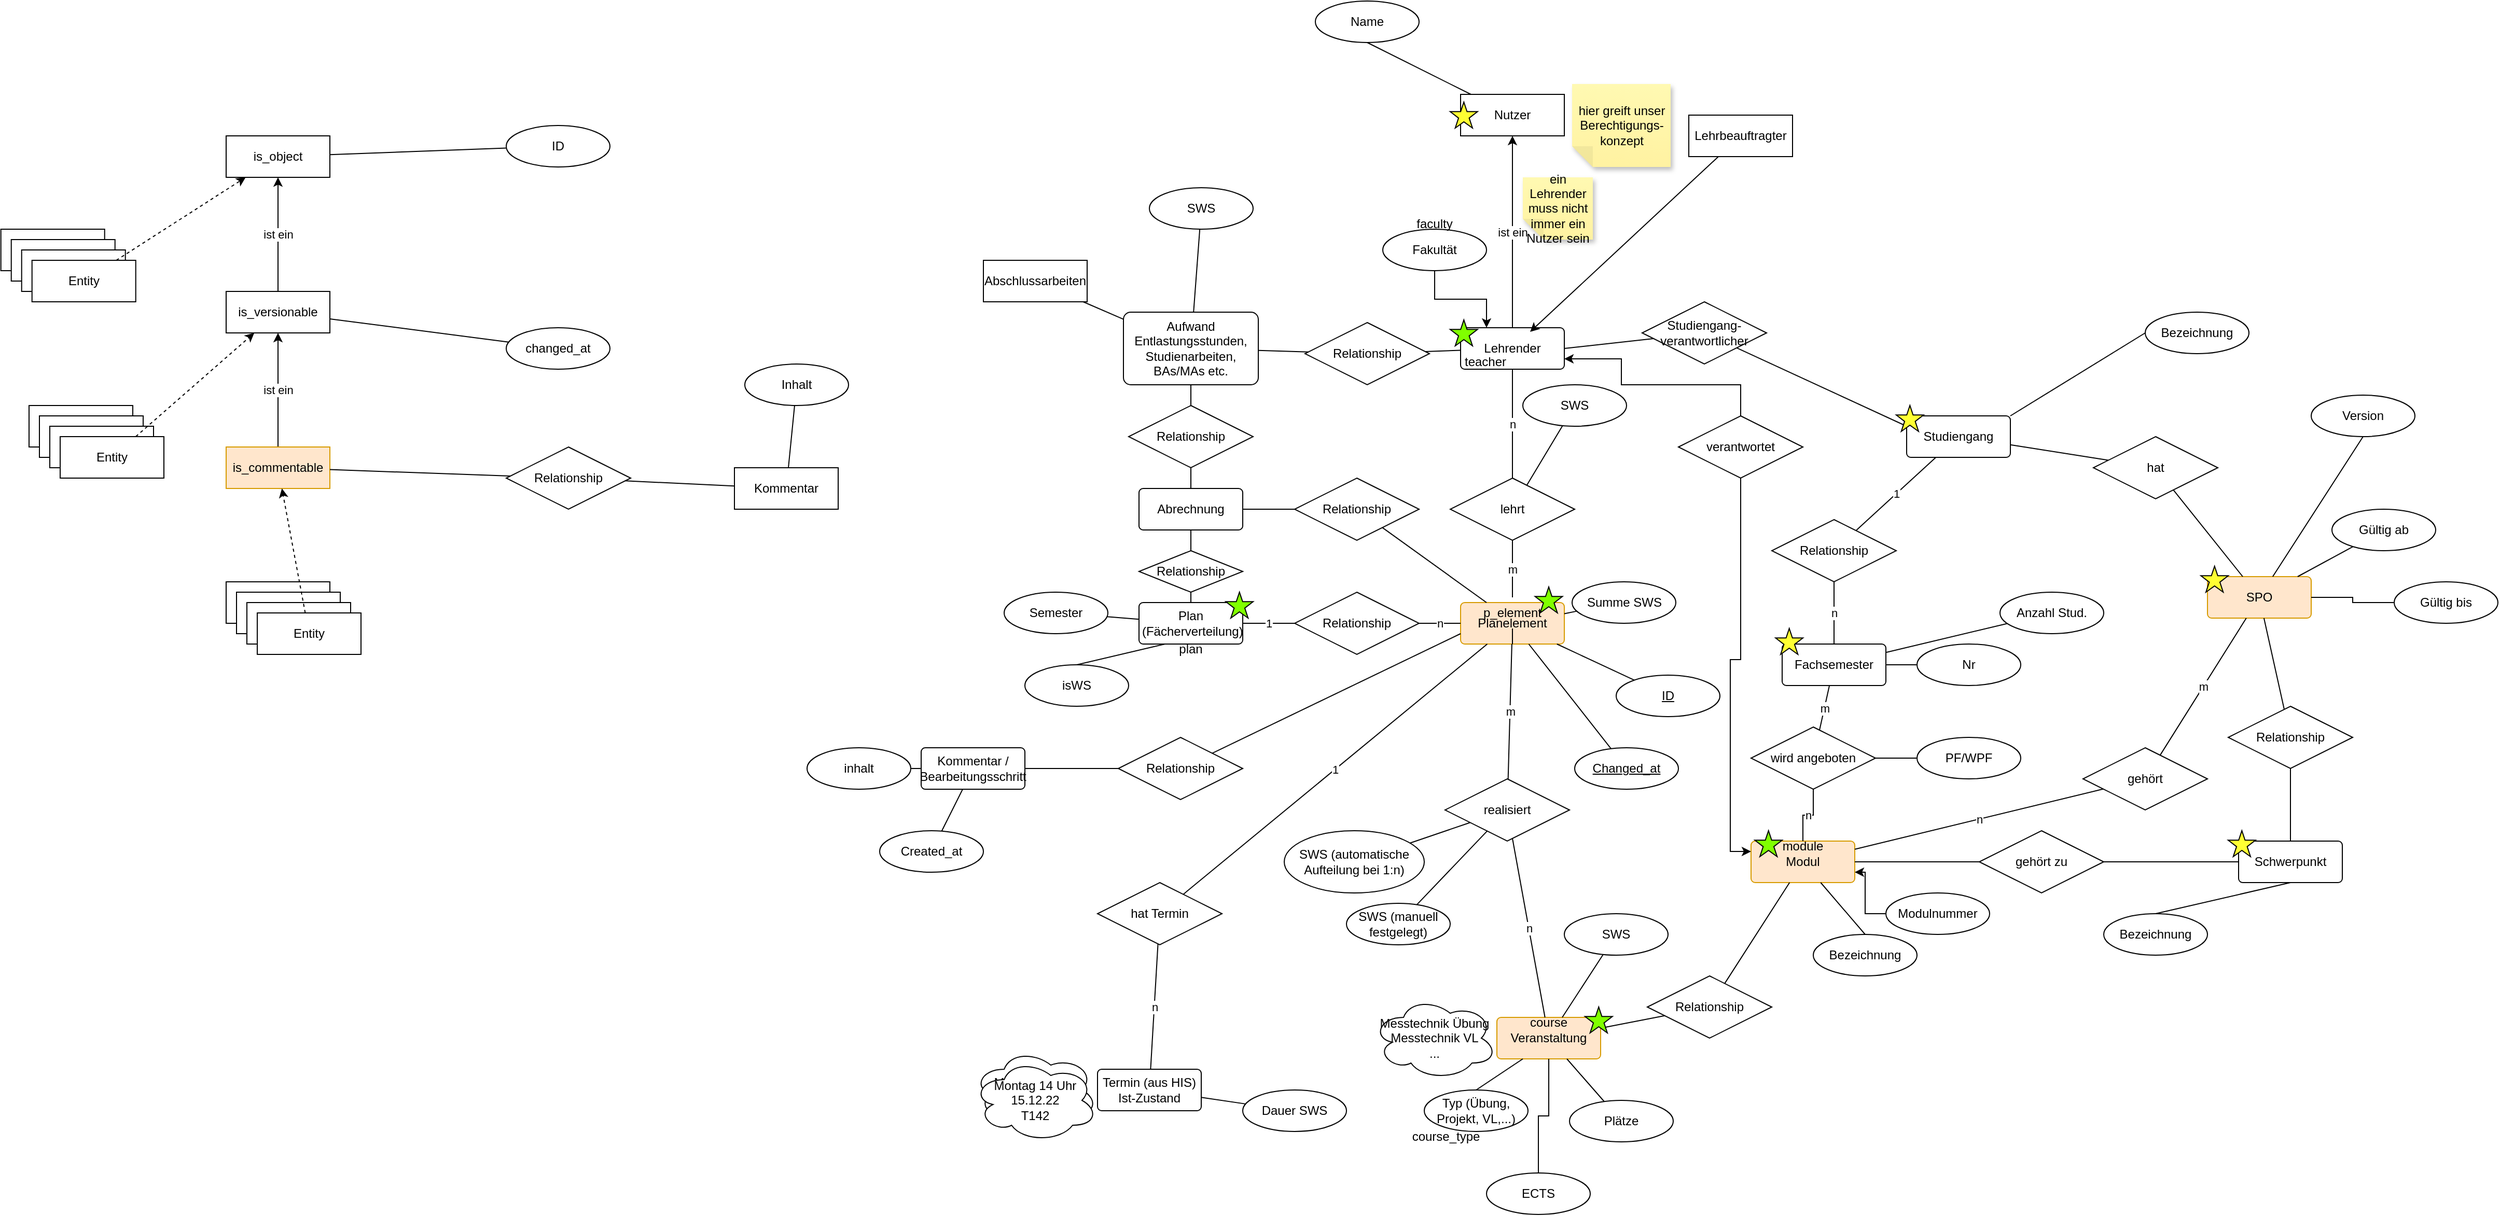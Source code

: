 <mxfile version="20.6.0" type="github">
  <diagram id="R2lEEEUBdFMjLlhIrx00" name="Page-1">
    <mxGraphModel dx="2992" dy="1787" grid="1" gridSize="10" guides="1" tooltips="1" connect="1" arrows="1" fold="1" page="1" pageScale="1" pageWidth="850" pageHeight="1100" math="0" shadow="0" extFonts="Permanent Marker^https://fonts.googleapis.com/css?family=Permanent+Marker">
      <root>
        <mxCell id="0" />
        <mxCell id="1" parent="0" />
        <mxCell id="iz5O2robkFM4ROenjmBi-13" value="ist ein" style="edgeStyle=none;rounded=0;orthogonalLoop=1;jettySize=auto;html=1;endArrow=classic;endFill=1;" parent="1" source="gRnNfKeBFgU3KXUvMVqS-1" target="iz5O2robkFM4ROenjmBi-12" edge="1">
          <mxGeometry relative="1" as="geometry" />
        </mxCell>
        <mxCell id="gRnNfKeBFgU3KXUvMVqS-1" value="Lehrender" style="rounded=1;arcSize=10;whiteSpace=wrap;html=1;align=center;" parent="1" vertex="1">
          <mxGeometry x="240" y="35" width="100" height="40" as="geometry" />
        </mxCell>
        <mxCell id="gRnNfKeBFgU3KXUvMVqS-2" value="&lt;div&gt;Modul&lt;/div&gt;" style="rounded=1;arcSize=10;whiteSpace=wrap;html=1;align=center;fillColor=#ffe6cc;strokeColor=#d79b00;" parent="1" vertex="1">
          <mxGeometry x="520" y="530" width="100" height="40" as="geometry" />
        </mxCell>
        <mxCell id="gRnNfKeBFgU3KXUvMVqS-3" value="&lt;div&gt;Plan&lt;/div&gt;&amp;nbsp;(Fächerverteilung)" style="rounded=1;arcSize=10;whiteSpace=wrap;html=1;align=center;" parent="1" vertex="1">
          <mxGeometry x="-70" y="300" width="100" height="40" as="geometry" />
        </mxCell>
        <mxCell id="gRnNfKeBFgU3KXUvMVqS-5" value="&lt;div&gt;Studiengang&lt;/div&gt;" style="rounded=1;arcSize=10;whiteSpace=wrap;html=1;align=center;" parent="1" vertex="1">
          <mxGeometry x="670" y="120" width="100" height="40" as="geometry" />
        </mxCell>
        <mxCell id="gRnNfKeBFgU3KXUvMVqS-6" value="SPO" style="rounded=1;arcSize=10;whiteSpace=wrap;html=1;align=center;fillColor=#ffe6cc;strokeColor=#d79b00;" parent="1" vertex="1">
          <mxGeometry x="960" y="275" width="100" height="40" as="geometry" />
        </mxCell>
        <mxCell id="gRnNfKeBFgU3KXUvMVqS-9" value="Veranstaltung" style="rounded=1;arcSize=10;whiteSpace=wrap;html=1;align=center;fillColor=#ffe6cc;strokeColor=#d79b00;" parent="1" vertex="1">
          <mxGeometry x="275" y="700" width="100" height="40" as="geometry" />
        </mxCell>
        <mxCell id="gRnNfKeBFgU3KXUvMVqS-11" value="m" style="rounded=0;orthogonalLoop=1;jettySize=auto;html=1;endArrow=none;endFill=0;" parent="1" source="gRnNfKeBFgU3KXUvMVqS-10" target="gRnNfKeBFgU3KXUvMVqS-36" edge="1">
          <mxGeometry relative="1" as="geometry" />
        </mxCell>
        <mxCell id="gRnNfKeBFgU3KXUvMVqS-12" value="n" style="edgeStyle=orthogonalEdgeStyle;rounded=0;orthogonalLoop=1;jettySize=auto;html=1;exitX=0.5;exitY=1;exitDx=0;exitDy=0;endArrow=none;endFill=0;" parent="1" source="gRnNfKeBFgU3KXUvMVqS-10" target="gRnNfKeBFgU3KXUvMVqS-2" edge="1">
          <mxGeometry relative="1" as="geometry" />
        </mxCell>
        <mxCell id="gRnNfKeBFgU3KXUvMVqS-10" value="wird angeboten" style="shape=rhombus;perimeter=rhombusPerimeter;whiteSpace=wrap;html=1;align=center;" parent="1" vertex="1">
          <mxGeometry x="520" y="420" width="120" height="60" as="geometry" />
        </mxCell>
        <mxCell id="gRnNfKeBFgU3KXUvMVqS-18" style="rounded=0;orthogonalLoop=1;jettySize=auto;html=1;endArrow=none;endFill=0;" parent="1" source="gRnNfKeBFgU3KXUvMVqS-17" target="gRnNfKeBFgU3KXUvMVqS-6" edge="1">
          <mxGeometry relative="1" as="geometry" />
        </mxCell>
        <mxCell id="gRnNfKeBFgU3KXUvMVqS-17" value="Gültig ab" style="ellipse;whiteSpace=wrap;html=1;align=center;" parent="1" vertex="1">
          <mxGeometry x="1080" y="210" width="100" height="40" as="geometry" />
        </mxCell>
        <mxCell id="gRnNfKeBFgU3KXUvMVqS-20" style="rounded=0;orthogonalLoop=1;jettySize=auto;html=1;endArrow=none;endFill=0;" parent="1" source="gRnNfKeBFgU3KXUvMVqS-19" target="gRnNfKeBFgU3KXUvMVqS-2" edge="1">
          <mxGeometry relative="1" as="geometry" />
        </mxCell>
        <mxCell id="gRnNfKeBFgU3KXUvMVqS-21" style="edgeStyle=none;rounded=0;orthogonalLoop=1;jettySize=auto;html=1;endArrow=none;endFill=0;" parent="1" source="gRnNfKeBFgU3KXUvMVqS-19" target="gRnNfKeBFgU3KXUvMVqS-9" edge="1">
          <mxGeometry relative="1" as="geometry">
            <mxPoint x="440" y="826.957" as="targetPoint" />
          </mxGeometry>
        </mxCell>
        <mxCell id="gRnNfKeBFgU3KXUvMVqS-19" value="Relationship" style="shape=rhombus;perimeter=rhombusPerimeter;whiteSpace=wrap;html=1;align=center;" parent="1" vertex="1">
          <mxGeometry x="420" y="660" width="120" height="60" as="geometry" />
        </mxCell>
        <mxCell id="gRnNfKeBFgU3KXUvMVqS-29" style="edgeStyle=none;rounded=0;orthogonalLoop=1;jettySize=auto;html=1;endArrow=none;endFill=0;" parent="1" source="gRnNfKeBFgU3KXUvMVqS-28" target="gRnNfKeBFgU3KXUvMVqS-3" edge="1">
          <mxGeometry relative="1" as="geometry" />
        </mxCell>
        <mxCell id="gRnNfKeBFgU3KXUvMVqS-28" value="Semester" style="ellipse;whiteSpace=wrap;html=1;align=center;" parent="1" vertex="1">
          <mxGeometry x="-200" y="290" width="100" height="40" as="geometry" />
        </mxCell>
        <mxCell id="gRnNfKeBFgU3KXUvMVqS-36" value="Fachsemester" style="rounded=1;arcSize=10;whiteSpace=wrap;html=1;align=center;" parent="1" vertex="1">
          <mxGeometry x="550" y="340" width="100" height="40" as="geometry" />
        </mxCell>
        <mxCell id="gRnNfKeBFgU3KXUvMVqS-39" value="n" style="edgeStyle=none;rounded=0;orthogonalLoop=1;jettySize=auto;html=1;endArrow=none;endFill=0;" parent="1" source="gRnNfKeBFgU3KXUvMVqS-38" target="gRnNfKeBFgU3KXUvMVqS-36" edge="1">
          <mxGeometry relative="1" as="geometry" />
        </mxCell>
        <mxCell id="gRnNfKeBFgU3KXUvMVqS-40" value="1" style="edgeStyle=none;rounded=0;orthogonalLoop=1;jettySize=auto;html=1;endArrow=none;endFill=0;" parent="1" source="gRnNfKeBFgU3KXUvMVqS-38" target="gRnNfKeBFgU3KXUvMVqS-5" edge="1">
          <mxGeometry relative="1" as="geometry" />
        </mxCell>
        <mxCell id="gRnNfKeBFgU3KXUvMVqS-38" value="Relationship" style="shape=rhombus;perimeter=rhombusPerimeter;whiteSpace=wrap;html=1;align=center;" parent="1" vertex="1">
          <mxGeometry x="540" y="220" width="120" height="60" as="geometry" />
        </mxCell>
        <mxCell id="gRnNfKeBFgU3KXUvMVqS-44" value="Schwerpunkt" style="rounded=1;arcSize=10;whiteSpace=wrap;html=1;align=center;" parent="1" vertex="1">
          <mxGeometry x="990" y="530" width="100" height="40" as="geometry" />
        </mxCell>
        <mxCell id="gRnNfKeBFgU3KXUvMVqS-46" style="edgeStyle=none;rounded=0;orthogonalLoop=1;jettySize=auto;html=1;endArrow=none;endFill=0;" parent="1" source="gRnNfKeBFgU3KXUvMVqS-45" target="gRnNfKeBFgU3KXUvMVqS-2" edge="1">
          <mxGeometry relative="1" as="geometry" />
        </mxCell>
        <mxCell id="gRnNfKeBFgU3KXUvMVqS-47" style="edgeStyle=none;rounded=0;orthogonalLoop=1;jettySize=auto;html=1;endArrow=none;endFill=0;" parent="1" source="gRnNfKeBFgU3KXUvMVqS-45" target="gRnNfKeBFgU3KXUvMVqS-44" edge="1">
          <mxGeometry relative="1" as="geometry" />
        </mxCell>
        <mxCell id="gRnNfKeBFgU3KXUvMVqS-45" value="gehört zu" style="shape=rhombus;perimeter=rhombusPerimeter;whiteSpace=wrap;html=1;align=center;" parent="1" vertex="1">
          <mxGeometry x="740" y="520" width="120" height="60" as="geometry" />
        </mxCell>
        <mxCell id="gRnNfKeBFgU3KXUvMVqS-49" style="edgeStyle=none;rounded=0;orthogonalLoop=1;jettySize=auto;html=1;endArrow=none;endFill=0;" parent="1" source="gRnNfKeBFgU3KXUvMVqS-48" target="gRnNfKeBFgU3KXUvMVqS-44" edge="1">
          <mxGeometry relative="1" as="geometry" />
        </mxCell>
        <mxCell id="gRnNfKeBFgU3KXUvMVqS-50" style="edgeStyle=none;rounded=0;orthogonalLoop=1;jettySize=auto;html=1;endArrow=none;endFill=0;" parent="1" source="gRnNfKeBFgU3KXUvMVqS-48" target="gRnNfKeBFgU3KXUvMVqS-6" edge="1">
          <mxGeometry relative="1" as="geometry">
            <mxPoint x="1040" y="370" as="sourcePoint" />
          </mxGeometry>
        </mxCell>
        <mxCell id="gRnNfKeBFgU3KXUvMVqS-48" value="Relationship" style="shape=rhombus;perimeter=rhombusPerimeter;whiteSpace=wrap;html=1;align=center;" parent="1" vertex="1">
          <mxGeometry x="980" y="400" width="120" height="60" as="geometry" />
        </mxCell>
        <mxCell id="gRnNfKeBFgU3KXUvMVqS-59" value="m" style="edgeStyle=none;rounded=0;orthogonalLoop=1;jettySize=auto;html=1;endArrow=none;endFill=0;startArrow=none;" parent="1" source="vnUgqlhNLtiQxLkGIGMh-1" target="gRnNfKeBFgU3KXUvMVqS-55" edge="1">
          <mxGeometry relative="1" as="geometry" />
        </mxCell>
        <mxCell id="gRnNfKeBFgU3KXUvMVqS-53" value="&lt;div&gt;Planelement&lt;/div&gt;" style="rounded=1;arcSize=10;whiteSpace=wrap;html=1;align=center;fillColor=#ffe6cc;strokeColor=#d79b00;" parent="1" vertex="1">
          <mxGeometry x="240" y="300" width="100" height="40" as="geometry" />
        </mxCell>
        <mxCell id="gRnNfKeBFgU3KXUvMVqS-60" value="n" style="edgeStyle=none;rounded=0;orthogonalLoop=1;jettySize=auto;html=1;endArrow=none;endFill=0;" parent="1" source="gRnNfKeBFgU3KXUvMVqS-55" target="gRnNfKeBFgU3KXUvMVqS-1" edge="1">
          <mxGeometry relative="1" as="geometry" />
        </mxCell>
        <mxCell id="gRnNfKeBFgU3KXUvMVqS-55" value="lehrt" style="shape=rhombus;perimeter=rhombusPerimeter;whiteSpace=wrap;html=1;align=center;" parent="1" vertex="1">
          <mxGeometry x="230" y="180" width="120" height="60" as="geometry" />
        </mxCell>
        <mxCell id="gRnNfKeBFgU3KXUvMVqS-57" value="m" style="edgeStyle=none;rounded=0;orthogonalLoop=1;jettySize=auto;html=1;endArrow=none;endFill=0;startArrow=none;" parent="1" source="gRnNfKeBFgU3KXUvMVqS-56" target="gRnNfKeBFgU3KXUvMVqS-53" edge="1">
          <mxGeometry relative="1" as="geometry">
            <mxPoint x="290" y="360" as="sourcePoint" />
          </mxGeometry>
        </mxCell>
        <mxCell id="gRnNfKeBFgU3KXUvMVqS-58" value="n" style="edgeStyle=none;rounded=0;orthogonalLoop=1;jettySize=auto;html=1;endArrow=none;endFill=0;" parent="1" source="gRnNfKeBFgU3KXUvMVqS-56" target="gRnNfKeBFgU3KXUvMVqS-9" edge="1">
          <mxGeometry relative="1" as="geometry" />
        </mxCell>
        <mxCell id="gRnNfKeBFgU3KXUvMVqS-56" value="realisiert" style="shape=rhombus;perimeter=rhombusPerimeter;whiteSpace=wrap;html=1;align=center;" parent="1" vertex="1">
          <mxGeometry x="225" y="470" width="120" height="60" as="geometry" />
        </mxCell>
        <mxCell id="gRnNfKeBFgU3KXUvMVqS-63" value="n" style="edgeStyle=none;rounded=0;orthogonalLoop=1;jettySize=auto;html=1;endArrow=none;endFill=0;" parent="1" source="gRnNfKeBFgU3KXUvMVqS-61" target="gRnNfKeBFgU3KXUvMVqS-53" edge="1">
          <mxGeometry relative="1" as="geometry" />
        </mxCell>
        <mxCell id="gRnNfKeBFgU3KXUvMVqS-64" value="1" style="edgeStyle=none;rounded=0;orthogonalLoop=1;jettySize=auto;html=1;endArrow=none;endFill=0;" parent="1" source="gRnNfKeBFgU3KXUvMVqS-61" target="gRnNfKeBFgU3KXUvMVqS-3" edge="1">
          <mxGeometry relative="1" as="geometry" />
        </mxCell>
        <mxCell id="gRnNfKeBFgU3KXUvMVqS-61" value="Relationship" style="shape=rhombus;perimeter=rhombusPerimeter;whiteSpace=wrap;html=1;align=center;" parent="1" vertex="1">
          <mxGeometry x="80" y="290" width="120" height="60" as="geometry" />
        </mxCell>
        <mxCell id="gRnNfKeBFgU3KXUvMVqS-65" value="&lt;div&gt;Termin (aus HIS)&lt;/div&gt;&lt;div&gt;Ist-Zustand&lt;br&gt;&lt;/div&gt;" style="rounded=1;arcSize=10;whiteSpace=wrap;html=1;align=center;" parent="1" vertex="1">
          <mxGeometry x="-110" y="750" width="100" height="40" as="geometry" />
        </mxCell>
        <mxCell id="gRnNfKeBFgU3KXUvMVqS-67" value="n" style="edgeStyle=none;rounded=0;orthogonalLoop=1;jettySize=auto;html=1;endArrow=none;endFill=0;" parent="1" source="gRnNfKeBFgU3KXUvMVqS-66" target="gRnNfKeBFgU3KXUvMVqS-65" edge="1">
          <mxGeometry relative="1" as="geometry" />
        </mxCell>
        <mxCell id="gRnNfKeBFgU3KXUvMVqS-68" value="1" style="edgeStyle=none;rounded=0;orthogonalLoop=1;jettySize=auto;html=1;endArrow=none;endFill=0;" parent="1" source="gRnNfKeBFgU3KXUvMVqS-66" target="gRnNfKeBFgU3KXUvMVqS-53" edge="1">
          <mxGeometry relative="1" as="geometry" />
        </mxCell>
        <mxCell id="gRnNfKeBFgU3KXUvMVqS-66" value="hat Termin" style="shape=rhombus;perimeter=rhombusPerimeter;whiteSpace=wrap;html=1;align=center;" parent="1" vertex="1">
          <mxGeometry x="-110" y="570" width="120" height="60" as="geometry" />
        </mxCell>
        <mxCell id="gRnNfKeBFgU3KXUvMVqS-69" value="&lt;div&gt;Messtechnik Übung&lt;/div&gt;&lt;div&gt;Messtechnik VL&lt;/div&gt;&lt;div&gt;...&lt;/div&gt;" style="ellipse;shape=cloud;whiteSpace=wrap;html=1;" parent="1" vertex="1">
          <mxGeometry x="155" y="680" width="120" height="80" as="geometry" />
        </mxCell>
        <mxCell id="gRnNfKeBFgU3KXUvMVqS-70" value="&lt;div&gt;Montag 14 Uhr&lt;/div&gt;&lt;div&gt;15.12.22&lt;br&gt;&lt;/div&gt;" style="ellipse;shape=cloud;whiteSpace=wrap;html=1;" parent="1" vertex="1">
          <mxGeometry x="-230" y="730" width="120" height="80" as="geometry" />
        </mxCell>
        <mxCell id="gRnNfKeBFgU3KXUvMVqS-71" value="&lt;div&gt;Montag 14 Uhr&lt;/div&gt;&lt;div&gt;15.12.22&lt;/div&gt;&lt;div&gt;T142&lt;br&gt;&lt;/div&gt;" style="ellipse;shape=cloud;whiteSpace=wrap;html=1;" parent="1" vertex="1">
          <mxGeometry x="-230" y="740" width="120" height="80" as="geometry" />
        </mxCell>
        <mxCell id="gRnNfKeBFgU3KXUvMVqS-73" style="edgeStyle=none;rounded=0;orthogonalLoop=1;jettySize=auto;html=1;endArrow=none;endFill=0;" parent="1" source="gRnNfKeBFgU3KXUvMVqS-72" target="gRnNfKeBFgU3KXUvMVqS-55" edge="1">
          <mxGeometry relative="1" as="geometry" />
        </mxCell>
        <mxCell id="gRnNfKeBFgU3KXUvMVqS-72" value="SWS" style="ellipse;whiteSpace=wrap;html=1;align=center;" parent="1" vertex="1">
          <mxGeometry x="300" y="90" width="100" height="40" as="geometry" />
        </mxCell>
        <mxCell id="gRnNfKeBFgU3KXUvMVqS-75" style="edgeStyle=none;rounded=0;orthogonalLoop=1;jettySize=auto;html=1;endArrow=none;endFill=0;" parent="1" source="gRnNfKeBFgU3KXUvMVqS-74" target="gRnNfKeBFgU3KXUvMVqS-53" edge="1">
          <mxGeometry relative="1" as="geometry" />
        </mxCell>
        <mxCell id="gRnNfKeBFgU3KXUvMVqS-74" value="Summe SWS" style="ellipse;whiteSpace=wrap;html=1;align=center;" parent="1" vertex="1">
          <mxGeometry x="347.5" y="280" width="100" height="40" as="geometry" />
        </mxCell>
        <mxCell id="gRnNfKeBFgU3KXUvMVqS-82" style="edgeStyle=none;rounded=0;orthogonalLoop=1;jettySize=auto;html=1;endArrow=none;endFill=0;" parent="1" source="gRnNfKeBFgU3KXUvMVqS-81" target="gRnNfKeBFgU3KXUvMVqS-9" edge="1">
          <mxGeometry relative="1" as="geometry" />
        </mxCell>
        <mxCell id="gRnNfKeBFgU3KXUvMVqS-81" value="Plätze" style="ellipse;whiteSpace=wrap;html=1;align=center;" parent="1" vertex="1">
          <mxGeometry x="345" y="780" width="100" height="40" as="geometry" />
        </mxCell>
        <mxCell id="gRnNfKeBFgU3KXUvMVqS-84" style="edgeStyle=none;rounded=0;orthogonalLoop=1;jettySize=auto;html=1;endArrow=none;endFill=0;" parent="1" source="gRnNfKeBFgU3KXUvMVqS-83" target="gRnNfKeBFgU3KXUvMVqS-9" edge="1">
          <mxGeometry relative="1" as="geometry" />
        </mxCell>
        <mxCell id="gRnNfKeBFgU3KXUvMVqS-83" value="SWS" style="ellipse;whiteSpace=wrap;html=1;align=center;" parent="1" vertex="1">
          <mxGeometry x="340" y="600" width="100" height="40" as="geometry" />
        </mxCell>
        <mxCell id="gRnNfKeBFgU3KXUvMVqS-88" style="edgeStyle=none;rounded=0;orthogonalLoop=1;jettySize=auto;html=1;exitX=1;exitY=0.75;exitDx=0;exitDy=0;endArrow=none;endFill=0;" parent="1" edge="1">
          <mxGeometry relative="1" as="geometry">
            <mxPoint x="930" y="230" as="sourcePoint" />
            <mxPoint x="930" y="230" as="targetPoint" />
          </mxGeometry>
        </mxCell>
        <mxCell id="gRnNfKeBFgU3KXUvMVqS-90" style="edgeStyle=none;rounded=0;orthogonalLoop=1;jettySize=auto;html=1;endArrow=none;endFill=0;" parent="1" source="gRnNfKeBFgU3KXUvMVqS-89" target="gRnNfKeBFgU3KXUvMVqS-65" edge="1">
          <mxGeometry relative="1" as="geometry" />
        </mxCell>
        <mxCell id="gRnNfKeBFgU3KXUvMVqS-89" value="Dauer SWS" style="ellipse;whiteSpace=wrap;html=1;align=center;" parent="1" vertex="1">
          <mxGeometry x="30" y="770" width="100" height="40" as="geometry" />
        </mxCell>
        <mxCell id="gRnNfKeBFgU3KXUvMVqS-91" value="&lt;div&gt;Aufwand&lt;/div&gt;&lt;div&gt;Entlastungsstunden, Studienarbeiten, BAs/MAs etc.&lt;br&gt;&lt;/div&gt;" style="rounded=1;arcSize=10;whiteSpace=wrap;html=1;align=center;" parent="1" vertex="1">
          <mxGeometry x="-85" y="20" width="130" height="70" as="geometry" />
        </mxCell>
        <mxCell id="gRnNfKeBFgU3KXUvMVqS-93" style="edgeStyle=none;rounded=0;orthogonalLoop=1;jettySize=auto;html=1;endArrow=none;endFill=0;" parent="1" source="gRnNfKeBFgU3KXUvMVqS-92" target="gRnNfKeBFgU3KXUvMVqS-91" edge="1">
          <mxGeometry relative="1" as="geometry" />
        </mxCell>
        <mxCell id="gRnNfKeBFgU3KXUvMVqS-94" style="edgeStyle=none;rounded=0;orthogonalLoop=1;jettySize=auto;html=1;endArrow=none;endFill=0;" parent="1" source="gRnNfKeBFgU3KXUvMVqS-92" target="gRnNfKeBFgU3KXUvMVqS-1" edge="1">
          <mxGeometry relative="1" as="geometry" />
        </mxCell>
        <mxCell id="gRnNfKeBFgU3KXUvMVqS-92" value="Relationship" style="shape=rhombus;perimeter=rhombusPerimeter;whiteSpace=wrap;html=1;align=center;" parent="1" vertex="1">
          <mxGeometry x="90" y="30" width="120" height="60" as="geometry" />
        </mxCell>
        <mxCell id="gRnNfKeBFgU3KXUvMVqS-96" style="edgeStyle=none;rounded=0;orthogonalLoop=1;jettySize=auto;html=1;endArrow=none;endFill=0;" parent="1" source="gRnNfKeBFgU3KXUvMVqS-95" target="gRnNfKeBFgU3KXUvMVqS-91" edge="1">
          <mxGeometry relative="1" as="geometry" />
        </mxCell>
        <mxCell id="gRnNfKeBFgU3KXUvMVqS-95" value="SWS" style="ellipse;whiteSpace=wrap;html=1;align=center;" parent="1" vertex="1">
          <mxGeometry x="-60" y="-100" width="100" height="40" as="geometry" />
        </mxCell>
        <mxCell id="gRnNfKeBFgU3KXUvMVqS-98" style="edgeStyle=none;rounded=0;orthogonalLoop=1;jettySize=auto;html=1;endArrow=none;endFill=0;" parent="1" source="gRnNfKeBFgU3KXUvMVqS-97" target="gRnNfKeBFgU3KXUvMVqS-91" edge="1">
          <mxGeometry relative="1" as="geometry" />
        </mxCell>
        <mxCell id="gRnNfKeBFgU3KXUvMVqS-97" value="Abschlussarbeiten" style="whiteSpace=wrap;html=1;align=center;" parent="1" vertex="1">
          <mxGeometry x="-220" y="-30" width="100" height="40" as="geometry" />
        </mxCell>
        <mxCell id="gRnNfKeBFgU3KXUvMVqS-102" value="Abrechnung" style="rounded=1;arcSize=10;whiteSpace=wrap;html=1;align=center;" parent="1" vertex="1">
          <mxGeometry x="-70" y="190" width="100" height="40" as="geometry" />
        </mxCell>
        <mxCell id="gRnNfKeBFgU3KXUvMVqS-104" style="edgeStyle=none;rounded=0;orthogonalLoop=1;jettySize=auto;html=1;endArrow=none;endFill=0;" parent="1" source="gRnNfKeBFgU3KXUvMVqS-103" target="gRnNfKeBFgU3KXUvMVqS-102" edge="1">
          <mxGeometry relative="1" as="geometry" />
        </mxCell>
        <mxCell id="gRnNfKeBFgU3KXUvMVqS-105" style="edgeStyle=none;rounded=0;orthogonalLoop=1;jettySize=auto;html=1;entryX=0.25;entryY=0;entryDx=0;entryDy=0;endArrow=none;endFill=0;" parent="1" source="gRnNfKeBFgU3KXUvMVqS-103" target="gRnNfKeBFgU3KXUvMVqS-53" edge="1">
          <mxGeometry relative="1" as="geometry" />
        </mxCell>
        <mxCell id="gRnNfKeBFgU3KXUvMVqS-103" value="Relationship" style="shape=rhombus;perimeter=rhombusPerimeter;whiteSpace=wrap;html=1;align=center;" parent="1" vertex="1">
          <mxGeometry x="80" y="180" width="120" height="60" as="geometry" />
        </mxCell>
        <mxCell id="gRnNfKeBFgU3KXUvMVqS-107" style="edgeStyle=none;rounded=0;orthogonalLoop=1;jettySize=auto;html=1;endArrow=none;endFill=0;" parent="1" source="gRnNfKeBFgU3KXUvMVqS-106" target="gRnNfKeBFgU3KXUvMVqS-102" edge="1">
          <mxGeometry relative="1" as="geometry" />
        </mxCell>
        <mxCell id="gRnNfKeBFgU3KXUvMVqS-108" style="edgeStyle=none;rounded=0;orthogonalLoop=1;jettySize=auto;html=1;endArrow=none;endFill=0;" parent="1" source="gRnNfKeBFgU3KXUvMVqS-106" target="gRnNfKeBFgU3KXUvMVqS-91" edge="1">
          <mxGeometry relative="1" as="geometry" />
        </mxCell>
        <mxCell id="gRnNfKeBFgU3KXUvMVqS-106" value="Relationship" style="shape=rhombus;perimeter=rhombusPerimeter;whiteSpace=wrap;html=1;align=center;" parent="1" vertex="1">
          <mxGeometry x="-80" y="110" width="120" height="60" as="geometry" />
        </mxCell>
        <mxCell id="gRnNfKeBFgU3KXUvMVqS-110" style="edgeStyle=none;rounded=0;orthogonalLoop=1;jettySize=auto;html=1;endArrow=none;endFill=0;" parent="1" source="gRnNfKeBFgU3KXUvMVqS-109" target="gRnNfKeBFgU3KXUvMVqS-3" edge="1">
          <mxGeometry relative="1" as="geometry" />
        </mxCell>
        <mxCell id="gRnNfKeBFgU3KXUvMVqS-111" style="edgeStyle=none;rounded=0;orthogonalLoop=1;jettySize=auto;html=1;endArrow=none;endFill=0;" parent="1" source="gRnNfKeBFgU3KXUvMVqS-109" target="gRnNfKeBFgU3KXUvMVqS-102" edge="1">
          <mxGeometry relative="1" as="geometry" />
        </mxCell>
        <mxCell id="gRnNfKeBFgU3KXUvMVqS-109" value="Relationship" style="shape=rhombus;perimeter=rhombusPerimeter;whiteSpace=wrap;html=1;align=center;" parent="1" vertex="1">
          <mxGeometry x="-70" y="250" width="100" height="40" as="geometry" />
        </mxCell>
        <mxCell id="wg3Lj3aLdknJIfBZmOL0-2" style="edgeStyle=orthogonalEdgeStyle;rounded=0;orthogonalLoop=1;jettySize=auto;html=1;endArrow=none;endFill=0;" parent="1" source="wg3Lj3aLdknJIfBZmOL0-1" target="gRnNfKeBFgU3KXUvMVqS-6" edge="1">
          <mxGeometry relative="1" as="geometry" />
        </mxCell>
        <mxCell id="wg3Lj3aLdknJIfBZmOL0-1" value="Gültig bis" style="ellipse;whiteSpace=wrap;html=1;align=center;" parent="1" vertex="1">
          <mxGeometry x="1140" y="280" width="100" height="40" as="geometry" />
        </mxCell>
        <mxCell id="SbNvKTwBTfNUbJ9mmIkN-1" value="Kommentar / Bearbeitungsschritt" style="rounded=1;arcSize=10;whiteSpace=wrap;html=1;align=center;" parent="1" vertex="1">
          <mxGeometry x="-280" y="440" width="100" height="40" as="geometry" />
        </mxCell>
        <mxCell id="SbNvKTwBTfNUbJ9mmIkN-2" value="Name" style="ellipse;whiteSpace=wrap;html=1;align=center;" parent="1" vertex="1">
          <mxGeometry x="100" y="-280" width="100" height="40" as="geometry" />
        </mxCell>
        <mxCell id="SbNvKTwBTfNUbJ9mmIkN-3" style="edgeStyle=none;rounded=0;orthogonalLoop=1;jettySize=auto;html=1;exitX=0.5;exitY=1;exitDx=0;exitDy=0;endArrow=none;endFill=0;" parent="1" source="SbNvKTwBTfNUbJ9mmIkN-2" target="iz5O2robkFM4ROenjmBi-12" edge="1">
          <mxGeometry relative="1" as="geometry">
            <mxPoint x="361.43" y="158.57" as="sourcePoint" />
            <mxPoint x="320" y="200" as="targetPoint" />
          </mxGeometry>
        </mxCell>
        <mxCell id="SbNvKTwBTfNUbJ9mmIkN-4" value="Version" style="ellipse;whiteSpace=wrap;html=1;align=center;" parent="1" vertex="1">
          <mxGeometry x="1060" y="100" width="100" height="40" as="geometry" />
        </mxCell>
        <mxCell id="SbNvKTwBTfNUbJ9mmIkN-5" style="rounded=0;orthogonalLoop=1;jettySize=auto;html=1;exitX=0.5;exitY=1;exitDx=0;exitDy=0;endArrow=none;endFill=0;" parent="1" source="SbNvKTwBTfNUbJ9mmIkN-4" target="gRnNfKeBFgU3KXUvMVqS-6" edge="1">
          <mxGeometry relative="1" as="geometry">
            <mxPoint x="1119.608" y="258.261" as="sourcePoint" />
            <mxPoint x="1072.5" y="300" as="targetPoint" />
          </mxGeometry>
        </mxCell>
        <mxCell id="SbNvKTwBTfNUbJ9mmIkN-6" value="Bezeichnung" style="ellipse;whiteSpace=wrap;html=1;align=center;" parent="1" vertex="1">
          <mxGeometry x="580" y="620" width="100" height="40" as="geometry" />
        </mxCell>
        <mxCell id="SbNvKTwBTfNUbJ9mmIkN-7" style="edgeStyle=none;rounded=0;orthogonalLoop=1;jettySize=auto;html=1;exitX=0.5;exitY=0;exitDx=0;exitDy=0;endArrow=none;endFill=0;" parent="1" source="SbNvKTwBTfNUbJ9mmIkN-6" target="gRnNfKeBFgU3KXUvMVqS-2" edge="1">
          <mxGeometry relative="1" as="geometry">
            <mxPoint x="670" y="560" as="sourcePoint" />
            <mxPoint x="630" y="560" as="targetPoint" />
          </mxGeometry>
        </mxCell>
        <mxCell id="SbNvKTwBTfNUbJ9mmIkN-14" value="Nr" style="ellipse;whiteSpace=wrap;html=1;align=center;" parent="1" vertex="1">
          <mxGeometry x="680" y="340" width="100" height="40" as="geometry" />
        </mxCell>
        <mxCell id="SbNvKTwBTfNUbJ9mmIkN-15" style="edgeStyle=none;rounded=0;orthogonalLoop=1;jettySize=auto;html=1;endArrow=none;endFill=0;" parent="1" source="SbNvKTwBTfNUbJ9mmIkN-14" target="gRnNfKeBFgU3KXUvMVqS-36" edge="1">
          <mxGeometry relative="1" as="geometry">
            <mxPoint x="520" y="610" as="sourcePoint" />
            <mxPoint x="555" y="580" as="targetPoint" />
          </mxGeometry>
        </mxCell>
        <mxCell id="SbNvKTwBTfNUbJ9mmIkN-16" value="Bezeichnung" style="ellipse;whiteSpace=wrap;html=1;align=center;" parent="1" vertex="1">
          <mxGeometry x="900" y="20" width="100" height="40" as="geometry" />
        </mxCell>
        <mxCell id="SbNvKTwBTfNUbJ9mmIkN-17" style="edgeStyle=none;rounded=0;orthogonalLoop=1;jettySize=auto;html=1;exitX=0;exitY=0.5;exitDx=0;exitDy=0;entryX=1;entryY=0;entryDx=0;entryDy=0;endArrow=none;endFill=0;" parent="1" source="SbNvKTwBTfNUbJ9mmIkN-16" target="gRnNfKeBFgU3KXUvMVqS-5" edge="1">
          <mxGeometry relative="1" as="geometry">
            <mxPoint x="495.355" y="294.142" as="sourcePoint" />
            <mxPoint x="530" y="310" as="targetPoint" />
          </mxGeometry>
        </mxCell>
        <mxCell id="SbNvKTwBTfNUbJ9mmIkN-19" value="&lt;div&gt;Studiengang-&lt;/div&gt;&lt;div&gt;verantwortlicher&lt;/div&gt;" style="shape=rhombus;perimeter=rhombusPerimeter;whiteSpace=wrap;html=1;align=center;" parent="1" vertex="1">
          <mxGeometry x="415" y="10" width="120" height="60" as="geometry" />
        </mxCell>
        <mxCell id="SbNvKTwBTfNUbJ9mmIkN-20" style="edgeStyle=none;rounded=0;orthogonalLoop=1;jettySize=auto;html=1;entryX=0;entryY=0.25;entryDx=0;entryDy=0;endArrow=none;endFill=0;" parent="1" source="SbNvKTwBTfNUbJ9mmIkN-19" target="gRnNfKeBFgU3KXUvMVqS-5" edge="1">
          <mxGeometry relative="1" as="geometry">
            <mxPoint x="580" y="10" as="sourcePoint" />
            <mxPoint x="580" y="50" as="targetPoint" />
          </mxGeometry>
        </mxCell>
        <mxCell id="SbNvKTwBTfNUbJ9mmIkN-22" style="edgeStyle=none;rounded=0;orthogonalLoop=1;jettySize=auto;html=1;entryX=1;entryY=0.5;entryDx=0;entryDy=0;endArrow=none;endFill=0;" parent="1" source="SbNvKTwBTfNUbJ9mmIkN-19" target="gRnNfKeBFgU3KXUvMVqS-1" edge="1">
          <mxGeometry relative="1" as="geometry">
            <mxPoint x="470" y="35" as="sourcePoint" />
            <mxPoint x="530" y="140" as="targetPoint" />
          </mxGeometry>
        </mxCell>
        <mxCell id="SbNvKTwBTfNUbJ9mmIkN-24" value="Bezeichnung" style="ellipse;whiteSpace=wrap;html=1;align=center;" parent="1" vertex="1">
          <mxGeometry x="860" y="600" width="100" height="40" as="geometry" />
        </mxCell>
        <mxCell id="SbNvKTwBTfNUbJ9mmIkN-25" style="edgeStyle=none;rounded=0;orthogonalLoop=1;jettySize=auto;html=1;exitX=0.5;exitY=0;exitDx=0;exitDy=0;entryX=0.5;entryY=1;entryDx=0;entryDy=0;endArrow=none;endFill=0;" parent="1" source="SbNvKTwBTfNUbJ9mmIkN-24" target="gRnNfKeBFgU3KXUvMVqS-44" edge="1">
          <mxGeometry relative="1" as="geometry">
            <mxPoint x="520" y="610" as="sourcePoint" />
            <mxPoint x="555" y="580" as="targetPoint" />
          </mxGeometry>
        </mxCell>
        <mxCell id="SbNvKTwBTfNUbJ9mmIkN-26" value="Typ (Übung, Projekt, VL,...)" style="ellipse;whiteSpace=wrap;html=1;align=center;" parent="1" vertex="1">
          <mxGeometry x="205" y="770" width="100" height="40" as="geometry" />
        </mxCell>
        <mxCell id="SbNvKTwBTfNUbJ9mmIkN-27" style="edgeStyle=none;rounded=0;orthogonalLoop=1;jettySize=auto;html=1;entryX=0.25;entryY=1;entryDx=0;entryDy=0;exitX=0.5;exitY=0;exitDx=0;exitDy=0;endArrow=none;endFill=0;" parent="1" source="SbNvKTwBTfNUbJ9mmIkN-26" target="gRnNfKeBFgU3KXUvMVqS-9" edge="1">
          <mxGeometry relative="1" as="geometry">
            <mxPoint x="388.623" y="791.103" as="sourcePoint" />
            <mxPoint x="352.5" y="750" as="targetPoint" />
          </mxGeometry>
        </mxCell>
        <mxCell id="SbNvKTwBTfNUbJ9mmIkN-28" value="isWS" style="ellipse;whiteSpace=wrap;html=1;align=center;" parent="1" vertex="1">
          <mxGeometry x="-180" y="360" width="100" height="40" as="geometry" />
        </mxCell>
        <mxCell id="SbNvKTwBTfNUbJ9mmIkN-29" style="edgeStyle=none;rounded=0;orthogonalLoop=1;jettySize=auto;html=1;exitX=0.5;exitY=0;exitDx=0;exitDy=0;entryX=0.25;entryY=1;entryDx=0;entryDy=0;endArrow=none;endFill=0;" parent="1" source="SbNvKTwBTfNUbJ9mmIkN-28" target="gRnNfKeBFgU3KXUvMVqS-3" edge="1">
          <mxGeometry relative="1" as="geometry">
            <mxPoint x="-90.856" y="323.686" as="sourcePoint" />
            <mxPoint x="-60" y="326.154" as="targetPoint" />
          </mxGeometry>
        </mxCell>
        <mxCell id="iz5O2robkFM4ROenjmBi-2" style="edgeStyle=orthogonalEdgeStyle;rounded=0;orthogonalLoop=1;jettySize=auto;html=1;endArrow=none;endFill=0;" parent="1" source="iz5O2robkFM4ROenjmBi-1" target="gRnNfKeBFgU3KXUvMVqS-9" edge="1">
          <mxGeometry relative="1" as="geometry" />
        </mxCell>
        <mxCell id="iz5O2robkFM4ROenjmBi-1" value="ECTS" style="ellipse;whiteSpace=wrap;html=1;align=center;" parent="1" vertex="1">
          <mxGeometry x="265" y="850" width="100" height="40" as="geometry" />
        </mxCell>
        <mxCell id="iz5O2robkFM4ROenjmBi-7" value="n" style="edgeStyle=none;rounded=0;orthogonalLoop=1;jettySize=auto;html=1;endArrow=none;endFill=0;" parent="1" source="iz5O2robkFM4ROenjmBi-6" target="gRnNfKeBFgU3KXUvMVqS-2" edge="1">
          <mxGeometry relative="1" as="geometry" />
        </mxCell>
        <mxCell id="iz5O2robkFM4ROenjmBi-8" value="m" style="edgeStyle=none;rounded=0;orthogonalLoop=1;jettySize=auto;html=1;endArrow=none;endFill=0;" parent="1" source="iz5O2robkFM4ROenjmBi-6" target="gRnNfKeBFgU3KXUvMVqS-6" edge="1">
          <mxGeometry relative="1" as="geometry" />
        </mxCell>
        <mxCell id="iz5O2robkFM4ROenjmBi-6" value="gehört" style="shape=rhombus;perimeter=rhombusPerimeter;whiteSpace=wrap;html=1;align=center;" parent="1" vertex="1">
          <mxGeometry x="840" y="440" width="120" height="60" as="geometry" />
        </mxCell>
        <mxCell id="iz5O2robkFM4ROenjmBi-10" style="edgeStyle=none;rounded=0;orthogonalLoop=1;jettySize=auto;html=1;endArrow=none;endFill=0;" parent="1" source="iz5O2robkFM4ROenjmBi-9" target="gRnNfKeBFgU3KXUvMVqS-5" edge="1">
          <mxGeometry relative="1" as="geometry" />
        </mxCell>
        <mxCell id="iz5O2robkFM4ROenjmBi-11" style="edgeStyle=none;rounded=0;orthogonalLoop=1;jettySize=auto;html=1;endArrow=none;endFill=0;" parent="1" source="iz5O2robkFM4ROenjmBi-9" target="gRnNfKeBFgU3KXUvMVqS-6" edge="1">
          <mxGeometry relative="1" as="geometry" />
        </mxCell>
        <mxCell id="iz5O2robkFM4ROenjmBi-9" value="hat" style="shape=rhombus;perimeter=rhombusPerimeter;whiteSpace=wrap;html=1;align=center;" parent="1" vertex="1">
          <mxGeometry x="850" y="140" width="120" height="60" as="geometry" />
        </mxCell>
        <mxCell id="iz5O2robkFM4ROenjmBi-12" value="Nutzer" style="whiteSpace=wrap;html=1;align=center;" parent="1" vertex="1">
          <mxGeometry x="240" y="-190" width="100" height="40" as="geometry" />
        </mxCell>
        <mxCell id="iz5O2robkFM4ROenjmBi-15" style="edgeStyle=none;rounded=0;orthogonalLoop=1;jettySize=auto;html=1;entryX=0.67;entryY=0.1;entryDx=0;entryDy=0;entryPerimeter=0;endArrow=classic;endFill=1;" parent="1" source="iz5O2robkFM4ROenjmBi-14" target="gRnNfKeBFgU3KXUvMVqS-1" edge="1">
          <mxGeometry relative="1" as="geometry" />
        </mxCell>
        <mxCell id="iz5O2robkFM4ROenjmBi-14" value="Lehrbeauftragter" style="whiteSpace=wrap;html=1;align=center;" parent="1" vertex="1">
          <mxGeometry x="460" y="-170" width="100" height="40" as="geometry" />
        </mxCell>
        <mxCell id="iz5O2robkFM4ROenjmBi-19" style="edgeStyle=none;rounded=0;orthogonalLoop=1;jettySize=auto;html=1;endArrow=none;endFill=0;" parent="1" source="iz5O2robkFM4ROenjmBi-20" target="gRnNfKeBFgU3KXUvMVqS-53" edge="1">
          <mxGeometry relative="1" as="geometry">
            <mxPoint x="394.761" y="450.952" as="sourcePoint" />
          </mxGeometry>
        </mxCell>
        <mxCell id="iz5O2robkFM4ROenjmBi-20" value="&lt;div&gt;Changed_at&lt;/div&gt;" style="ellipse;whiteSpace=wrap;html=1;align=center;fontStyle=4;" parent="1" vertex="1">
          <mxGeometry x="350" y="440" width="100" height="40" as="geometry" />
        </mxCell>
        <mxCell id="iz5O2robkFM4ROenjmBi-23" style="edgeStyle=none;rounded=0;orthogonalLoop=1;jettySize=auto;html=1;endArrow=none;endFill=0;" parent="1" source="iz5O2robkFM4ROenjmBi-22" target="gRnNfKeBFgU3KXUvMVqS-53" edge="1">
          <mxGeometry relative="1" as="geometry" />
        </mxCell>
        <mxCell id="iz5O2robkFM4ROenjmBi-22" value="ID" style="ellipse;whiteSpace=wrap;html=1;align=center;fontStyle=4;" parent="1" vertex="1">
          <mxGeometry x="390" y="370" width="100" height="40" as="geometry" />
        </mxCell>
        <mxCell id="iz5O2robkFM4ROenjmBi-24" style="edgeStyle=none;rounded=0;orthogonalLoop=1;jettySize=auto;html=1;exitX=1;exitY=1;exitDx=0;exitDy=0;endArrow=none;endFill=0;" parent="1" source="iz5O2robkFM4ROenjmBi-22" target="iz5O2robkFM4ROenjmBi-22" edge="1">
          <mxGeometry relative="1" as="geometry" />
        </mxCell>
        <mxCell id="iz5O2robkFM4ROenjmBi-28" style="edgeStyle=none;rounded=0;orthogonalLoop=1;jettySize=auto;html=1;endArrow=none;endFill=0;" parent="1" source="iz5O2robkFM4ROenjmBi-27" target="SbNvKTwBTfNUbJ9mmIkN-1" edge="1">
          <mxGeometry relative="1" as="geometry" />
        </mxCell>
        <mxCell id="iz5O2robkFM4ROenjmBi-27" value="Created_at" style="ellipse;whiteSpace=wrap;html=1;align=center;" parent="1" vertex="1">
          <mxGeometry x="-320" y="520" width="100" height="40" as="geometry" />
        </mxCell>
        <mxCell id="iz5O2robkFM4ROenjmBi-30" style="edgeStyle=none;rounded=0;orthogonalLoop=1;jettySize=auto;html=1;endArrow=none;endFill=0;" parent="1" source="iz5O2robkFM4ROenjmBi-29" target="SbNvKTwBTfNUbJ9mmIkN-1" edge="1">
          <mxGeometry relative="1" as="geometry" />
        </mxCell>
        <mxCell id="iz5O2robkFM4ROenjmBi-29" value="inhalt" style="ellipse;whiteSpace=wrap;html=1;align=center;" parent="1" vertex="1">
          <mxGeometry x="-390" y="440" width="100" height="40" as="geometry" />
        </mxCell>
        <mxCell id="iz5O2robkFM4ROenjmBi-32" style="edgeStyle=none;rounded=0;orthogonalLoop=1;jettySize=auto;html=1;entryX=0;entryY=0.75;entryDx=0;entryDy=0;endArrow=none;endFill=0;" parent="1" source="iz5O2robkFM4ROenjmBi-31" target="gRnNfKeBFgU3KXUvMVqS-53" edge="1">
          <mxGeometry relative="1" as="geometry" />
        </mxCell>
        <mxCell id="iz5O2robkFM4ROenjmBi-33" style="edgeStyle=none;rounded=0;orthogonalLoop=1;jettySize=auto;html=1;endArrow=none;endFill=0;" parent="1" source="iz5O2robkFM4ROenjmBi-31" target="SbNvKTwBTfNUbJ9mmIkN-1" edge="1">
          <mxGeometry relative="1" as="geometry" />
        </mxCell>
        <mxCell id="iz5O2robkFM4ROenjmBi-31" value="Relationship" style="shape=rhombus;perimeter=rhombusPerimeter;whiteSpace=wrap;html=1;align=center;" parent="1" vertex="1">
          <mxGeometry x="-90" y="430" width="120" height="60" as="geometry" />
        </mxCell>
        <mxCell id="iz5O2robkFM4ROenjmBi-43" value="ist ein" style="edgeStyle=none;rounded=0;orthogonalLoop=1;jettySize=auto;html=1;endArrow=classic;endFill=1;" parent="1" source="iz5O2robkFM4ROenjmBi-34" target="iz5O2robkFM4ROenjmBi-42" edge="1">
          <mxGeometry relative="1" as="geometry" />
        </mxCell>
        <mxCell id="iz5O2robkFM4ROenjmBi-34" value="is_versionable" style="whiteSpace=wrap;html=1;align=center;" parent="1" vertex="1">
          <mxGeometry x="-950" width="100" height="40" as="geometry" />
        </mxCell>
        <mxCell id="iz5O2robkFM4ROenjmBi-37" value="ist ein" style="edgeStyle=none;rounded=0;orthogonalLoop=1;jettySize=auto;html=1;endArrow=classic;endFill=1;" parent="1" source="iz5O2robkFM4ROenjmBi-35" target="iz5O2robkFM4ROenjmBi-34" edge="1">
          <mxGeometry relative="1" as="geometry" />
        </mxCell>
        <mxCell id="iz5O2robkFM4ROenjmBi-35" value="is_commentable" style="whiteSpace=wrap;html=1;align=center;fillColor=#ffe6cc;strokeColor=#d79b00;" parent="1" vertex="1">
          <mxGeometry x="-950" y="150" width="100" height="40" as="geometry" />
        </mxCell>
        <mxCell id="iz5O2robkFM4ROenjmBi-36" value="Entity" style="whiteSpace=wrap;html=1;align=center;" parent="1" vertex="1">
          <mxGeometry x="-950" y="280" width="100" height="40" as="geometry" />
        </mxCell>
        <mxCell id="iz5O2robkFM4ROenjmBi-39" style="edgeStyle=none;rounded=0;orthogonalLoop=1;jettySize=auto;html=1;endArrow=none;endFill=0;" parent="1" source="iz5O2robkFM4ROenjmBi-38" target="iz5O2robkFM4ROenjmBi-42" edge="1">
          <mxGeometry relative="1" as="geometry" />
        </mxCell>
        <mxCell id="iz5O2robkFM4ROenjmBi-38" value="ID" style="ellipse;whiteSpace=wrap;html=1;align=center;" parent="1" vertex="1">
          <mxGeometry x="-680" y="-160" width="100" height="40" as="geometry" />
        </mxCell>
        <mxCell id="iz5O2robkFM4ROenjmBi-41" style="edgeStyle=none;rounded=0;orthogonalLoop=1;jettySize=auto;html=1;endArrow=none;endFill=0;" parent="1" source="iz5O2robkFM4ROenjmBi-40" target="iz5O2robkFM4ROenjmBi-34" edge="1">
          <mxGeometry relative="1" as="geometry" />
        </mxCell>
        <mxCell id="iz5O2robkFM4ROenjmBi-40" value="changed_at" style="ellipse;whiteSpace=wrap;html=1;align=center;" parent="1" vertex="1">
          <mxGeometry x="-680" y="35" width="100" height="40" as="geometry" />
        </mxCell>
        <mxCell id="iz5O2robkFM4ROenjmBi-42" value="is_object" style="whiteSpace=wrap;html=1;align=center;" parent="1" vertex="1">
          <mxGeometry x="-950" y="-150" width="100" height="40" as="geometry" />
        </mxCell>
        <mxCell id="iz5O2robkFM4ROenjmBi-45" style="edgeStyle=none;rounded=0;orthogonalLoop=1;jettySize=auto;html=1;endArrow=none;endFill=0;" parent="1" source="iz5O2robkFM4ROenjmBi-44" target="iz5O2robkFM4ROenjmBi-35" edge="1">
          <mxGeometry relative="1" as="geometry" />
        </mxCell>
        <mxCell id="iz5O2robkFM4ROenjmBi-47" style="edgeStyle=none;rounded=0;orthogonalLoop=1;jettySize=auto;html=1;endArrow=none;endFill=0;" parent="1" source="iz5O2robkFM4ROenjmBi-44" target="iz5O2robkFM4ROenjmBi-46" edge="1">
          <mxGeometry relative="1" as="geometry" />
        </mxCell>
        <mxCell id="iz5O2robkFM4ROenjmBi-44" value="Relationship" style="shape=rhombus;perimeter=rhombusPerimeter;whiteSpace=wrap;html=1;align=center;" parent="1" vertex="1">
          <mxGeometry x="-680" y="150" width="120" height="60" as="geometry" />
        </mxCell>
        <mxCell id="iz5O2robkFM4ROenjmBi-46" value="Kommentar" style="whiteSpace=wrap;html=1;align=center;" parent="1" vertex="1">
          <mxGeometry x="-460" y="170" width="100" height="40" as="geometry" />
        </mxCell>
        <mxCell id="iz5O2robkFM4ROenjmBi-48" value="Entity" style="whiteSpace=wrap;html=1;align=center;" parent="1" vertex="1">
          <mxGeometry x="-940" y="290" width="100" height="40" as="geometry" />
        </mxCell>
        <mxCell id="iz5O2robkFM4ROenjmBi-49" value="Entity" style="whiteSpace=wrap;html=1;align=center;" parent="1" vertex="1">
          <mxGeometry x="-930" y="300" width="100" height="40" as="geometry" />
        </mxCell>
        <mxCell id="iz5O2robkFM4ROenjmBi-60" style="edgeStyle=none;rounded=0;orthogonalLoop=1;jettySize=auto;html=1;dashed=1;endArrow=classic;endFill=1;" parent="1" source="iz5O2robkFM4ROenjmBi-50" target="iz5O2robkFM4ROenjmBi-35" edge="1">
          <mxGeometry relative="1" as="geometry" />
        </mxCell>
        <mxCell id="iz5O2robkFM4ROenjmBi-50" value="Entity" style="whiteSpace=wrap;html=1;align=center;" parent="1" vertex="1">
          <mxGeometry x="-920" y="310" width="100" height="40" as="geometry" />
        </mxCell>
        <mxCell id="iz5O2robkFM4ROenjmBi-55" value="Entity" style="whiteSpace=wrap;html=1;align=center;" parent="1" vertex="1">
          <mxGeometry x="-1140" y="110" width="100" height="40" as="geometry" />
        </mxCell>
        <mxCell id="iz5O2robkFM4ROenjmBi-56" value="Entity" style="whiteSpace=wrap;html=1;align=center;" parent="1" vertex="1">
          <mxGeometry x="-1130" y="120" width="100" height="40" as="geometry" />
        </mxCell>
        <mxCell id="iz5O2robkFM4ROenjmBi-57" value="Entity" style="whiteSpace=wrap;html=1;align=center;" parent="1" vertex="1">
          <mxGeometry x="-1120" y="130" width="100" height="40" as="geometry" />
        </mxCell>
        <mxCell id="iz5O2robkFM4ROenjmBi-59" style="edgeStyle=none;rounded=0;orthogonalLoop=1;jettySize=auto;html=1;endArrow=classic;endFill=1;dashed=1;" parent="1" source="iz5O2robkFM4ROenjmBi-58" target="iz5O2robkFM4ROenjmBi-34" edge="1">
          <mxGeometry relative="1" as="geometry" />
        </mxCell>
        <mxCell id="iz5O2robkFM4ROenjmBi-58" value="Entity" style="whiteSpace=wrap;html=1;align=center;" parent="1" vertex="1">
          <mxGeometry x="-1110" y="140" width="100" height="40" as="geometry" />
        </mxCell>
        <mxCell id="iz5O2robkFM4ROenjmBi-61" value="Entity" style="whiteSpace=wrap;html=1;align=center;" parent="1" vertex="1">
          <mxGeometry x="-1167.14" y="-60" width="100" height="40" as="geometry" />
        </mxCell>
        <mxCell id="iz5O2robkFM4ROenjmBi-62" value="Entity" style="whiteSpace=wrap;html=1;align=center;" parent="1" vertex="1">
          <mxGeometry x="-1157.14" y="-50" width="100" height="40" as="geometry" />
        </mxCell>
        <mxCell id="iz5O2robkFM4ROenjmBi-63" value="Entity" style="whiteSpace=wrap;html=1;align=center;" parent="1" vertex="1">
          <mxGeometry x="-1147.14" y="-40" width="100" height="40" as="geometry" />
        </mxCell>
        <mxCell id="iz5O2robkFM4ROenjmBi-64" style="edgeStyle=none;rounded=0;orthogonalLoop=1;jettySize=auto;html=1;endArrow=classic;endFill=1;dashed=1;" parent="1" source="iz5O2robkFM4ROenjmBi-65" target="iz5O2robkFM4ROenjmBi-42" edge="1">
          <mxGeometry relative="1" as="geometry">
            <mxPoint x="-949.997" y="-130" as="targetPoint" />
          </mxGeometry>
        </mxCell>
        <mxCell id="iz5O2robkFM4ROenjmBi-65" value="Entity" style="whiteSpace=wrap;html=1;align=center;" parent="1" vertex="1">
          <mxGeometry x="-1137.14" y="-30" width="100" height="40" as="geometry" />
        </mxCell>
        <mxCell id="iz5O2robkFM4ROenjmBi-67" style="edgeStyle=none;rounded=0;orthogonalLoop=1;jettySize=auto;html=1;endArrow=none;endFill=0;" parent="1" source="iz5O2robkFM4ROenjmBi-66" target="iz5O2robkFM4ROenjmBi-46" edge="1">
          <mxGeometry relative="1" as="geometry" />
        </mxCell>
        <mxCell id="iz5O2robkFM4ROenjmBi-66" value="Inhalt" style="ellipse;whiteSpace=wrap;html=1;align=center;" parent="1" vertex="1">
          <mxGeometry x="-450" y="70" width="100" height="40" as="geometry" />
        </mxCell>
        <mxCell id="iz5O2robkFM4ROenjmBi-69" style="edgeStyle=none;rounded=0;orthogonalLoop=1;jettySize=auto;html=1;endArrow=none;endFill=0;" parent="1" source="iz5O2robkFM4ROenjmBi-68" target="gRnNfKeBFgU3KXUvMVqS-10" edge="1">
          <mxGeometry relative="1" as="geometry" />
        </mxCell>
        <mxCell id="iz5O2robkFM4ROenjmBi-68" value="PF/WPF" style="ellipse;whiteSpace=wrap;html=1;align=center;" parent="1" vertex="1">
          <mxGeometry x="680" y="430" width="100" height="40" as="geometry" />
        </mxCell>
        <mxCell id="iz5O2robkFM4ROenjmBi-71" style="edgeStyle=none;rounded=0;orthogonalLoop=1;jettySize=auto;html=1;endArrow=none;endFill=0;" parent="1" source="iz5O2robkFM4ROenjmBi-70" target="gRnNfKeBFgU3KXUvMVqS-56" edge="1">
          <mxGeometry relative="1" as="geometry" />
        </mxCell>
        <mxCell id="iz5O2robkFM4ROenjmBi-70" value="SWS (automatische Aufteilung bei 1:n)" style="ellipse;whiteSpace=wrap;html=1;align=center;" parent="1" vertex="1">
          <mxGeometry x="70" y="520" width="135" height="60" as="geometry" />
        </mxCell>
        <mxCell id="iz5O2robkFM4ROenjmBi-73" style="edgeStyle=none;rounded=0;orthogonalLoop=1;jettySize=auto;html=1;endArrow=none;endFill=0;" parent="1" source="iz5O2robkFM4ROenjmBi-72" target="gRnNfKeBFgU3KXUvMVqS-36" edge="1">
          <mxGeometry relative="1" as="geometry" />
        </mxCell>
        <mxCell id="iz5O2robkFM4ROenjmBi-72" value="Anzahl Stud." style="ellipse;whiteSpace=wrap;html=1;align=center;" parent="1" vertex="1">
          <mxGeometry x="760" y="290" width="100" height="40" as="geometry" />
        </mxCell>
        <mxCell id="iz5O2robkFM4ROenjmBi-78" style="edgeStyle=none;rounded=0;orthogonalLoop=1;jettySize=auto;html=1;strokeWidth=1;endArrow=none;endFill=0;" parent="1" source="iz5O2robkFM4ROenjmBi-77" target="gRnNfKeBFgU3KXUvMVqS-56" edge="1">
          <mxGeometry relative="1" as="geometry" />
        </mxCell>
        <mxCell id="iz5O2robkFM4ROenjmBi-77" value="SWS (manuell festgelegt)" style="ellipse;whiteSpace=wrap;html=1;align=center;" parent="1" vertex="1">
          <mxGeometry x="130" y="590" width="100" height="40" as="geometry" />
        </mxCell>
        <mxCell id="OdWOu2BaXJie7ya8jYpp-3" style="edgeStyle=orthogonalEdgeStyle;rounded=0;orthogonalLoop=1;jettySize=auto;html=1;entryX=1;entryY=0.75;entryDx=0;entryDy=0;" parent="1" source="OdWOu2BaXJie7ya8jYpp-2" target="gRnNfKeBFgU3KXUvMVqS-2" edge="1">
          <mxGeometry relative="1" as="geometry" />
        </mxCell>
        <mxCell id="OdWOu2BaXJie7ya8jYpp-2" value="Modulnummer" style="ellipse;whiteSpace=wrap;html=1;align=center;" parent="1" vertex="1">
          <mxGeometry x="650" y="580" width="100" height="40" as="geometry" />
        </mxCell>
        <mxCell id="OdWOu2BaXJie7ya8jYpp-5" style="edgeStyle=orthogonalEdgeStyle;rounded=0;orthogonalLoop=1;jettySize=auto;html=1;entryX=1;entryY=0.75;entryDx=0;entryDy=0;" parent="1" source="OdWOu2BaXJie7ya8jYpp-4" target="gRnNfKeBFgU3KXUvMVqS-1" edge="1">
          <mxGeometry relative="1" as="geometry">
            <Array as="points">
              <mxPoint x="510" y="90" />
              <mxPoint x="395" y="90" />
              <mxPoint x="395" y="65" />
            </Array>
          </mxGeometry>
        </mxCell>
        <mxCell id="OdWOu2BaXJie7ya8jYpp-6" style="edgeStyle=orthogonalEdgeStyle;rounded=0;orthogonalLoop=1;jettySize=auto;html=1;entryX=0;entryY=0.25;entryDx=0;entryDy=0;" parent="1" source="OdWOu2BaXJie7ya8jYpp-4" target="gRnNfKeBFgU3KXUvMVqS-2" edge="1">
          <mxGeometry relative="1" as="geometry" />
        </mxCell>
        <mxCell id="OdWOu2BaXJie7ya8jYpp-4" value="verantwortet" style="shape=rhombus;perimeter=rhombusPerimeter;whiteSpace=wrap;html=1;align=center;" parent="1" vertex="1">
          <mxGeometry x="450" y="120" width="120" height="60" as="geometry" />
        </mxCell>
        <mxCell id="OdWOu2BaXJie7ya8jYpp-8" style="edgeStyle=orthogonalEdgeStyle;rounded=0;orthogonalLoop=1;jettySize=auto;html=1;entryX=0.25;entryY=0;entryDx=0;entryDy=0;" parent="1" source="OdWOu2BaXJie7ya8jYpp-7" target="gRnNfKeBFgU3KXUvMVqS-1" edge="1">
          <mxGeometry relative="1" as="geometry" />
        </mxCell>
        <mxCell id="OdWOu2BaXJie7ya8jYpp-7" value="Fakultät" style="ellipse;whiteSpace=wrap;html=1;align=center;" parent="1" vertex="1">
          <mxGeometry x="165" y="-60" width="100" height="40" as="geometry" />
        </mxCell>
        <mxCell id="OdWOu2BaXJie7ya8jYpp-9" value="hier greift unser Berechtigungs-konzept" style="shape=note;whiteSpace=wrap;html=1;backgroundOutline=1;fontColor=#000000;darkOpacity=0.05;fillColor=#FFF9B2;strokeColor=none;fillStyle=solid;direction=west;gradientDirection=north;gradientColor=#FFF2A1;shadow=1;size=20;pointerEvents=1;" parent="1" vertex="1">
          <mxGeometry x="347.5" y="-200" width="95" height="80" as="geometry" />
        </mxCell>
        <mxCell id="p1gpZXvZDlefBY-yFTgj-1" value="" style="verticalLabelPosition=bottom;verticalAlign=top;html=1;shape=mxgraph.basic.star;fillColor=#80FF00;" parent="1" vertex="1">
          <mxGeometry x="13.68" y="290" width="26.32" height="25" as="geometry" />
        </mxCell>
        <mxCell id="p1gpZXvZDlefBY-yFTgj-2" value="" style="verticalLabelPosition=bottom;verticalAlign=top;html=1;shape=mxgraph.basic.star;fillColor=#80FF00;" parent="1" vertex="1">
          <mxGeometry x="523.68" y="520" width="26.32" height="25" as="geometry" />
        </mxCell>
        <mxCell id="p1gpZXvZDlefBY-yFTgj-3" value="" style="verticalLabelPosition=bottom;verticalAlign=top;html=1;shape=mxgraph.basic.star;fillColor=#80FF00;" parent="1" vertex="1">
          <mxGeometry x="360" y="690" width="26.32" height="25" as="geometry" />
        </mxCell>
        <mxCell id="p1gpZXvZDlefBY-yFTgj-4" value="" style="verticalLabelPosition=bottom;verticalAlign=top;html=1;shape=mxgraph.basic.star;fillColor=#80FF00;" parent="1" vertex="1">
          <mxGeometry x="230" y="27.5" width="26.32" height="25" as="geometry" />
        </mxCell>
        <mxCell id="p1gpZXvZDlefBY-yFTgj-5" value="" style="verticalLabelPosition=bottom;verticalAlign=top;html=1;shape=mxgraph.basic.star;fillColor=#80FF00;" parent="1" vertex="1">
          <mxGeometry x="311.84" y="285" width="26.32" height="25" as="geometry" />
        </mxCell>
        <mxCell id="p1gpZXvZDlefBY-yFTgj-6" value="" style="verticalLabelPosition=bottom;verticalAlign=top;html=1;shape=mxgraph.basic.star;fillColor=#FFFF33;" parent="1" vertex="1">
          <mxGeometry x="953.68" y="265" width="26.32" height="25" as="geometry" />
        </mxCell>
        <mxCell id="p1gpZXvZDlefBY-yFTgj-7" value="" style="verticalLabelPosition=bottom;verticalAlign=top;html=1;shape=mxgraph.basic.star;fillColor=#FFFF33;" parent="1" vertex="1">
          <mxGeometry x="980" y="520" width="26.32" height="25" as="geometry" />
        </mxCell>
        <mxCell id="p1gpZXvZDlefBY-yFTgj-8" value="" style="verticalLabelPosition=bottom;verticalAlign=top;html=1;shape=mxgraph.basic.star;fillColor=#FFFF33;" parent="1" vertex="1">
          <mxGeometry x="660" y="110" width="26.32" height="25" as="geometry" />
        </mxCell>
        <mxCell id="p1gpZXvZDlefBY-yFTgj-9" value="" style="verticalLabelPosition=bottom;verticalAlign=top;html=1;shape=mxgraph.basic.star;fillColor=#FFFF33;" parent="1" vertex="1">
          <mxGeometry x="543.68" y="325" width="26.32" height="25" as="geometry" />
        </mxCell>
        <mxCell id="p1gpZXvZDlefBY-yFTgj-10" value="" style="verticalLabelPosition=bottom;verticalAlign=top;html=1;shape=mxgraph.basic.star;fillColor=#FFFF33;" parent="1" vertex="1">
          <mxGeometry x="230" y="-182.5" width="26.32" height="25" as="geometry" />
        </mxCell>
        <mxCell id="p1gpZXvZDlefBY-yFTgj-12" value="ein Lehrender muss nicht immer ein Nutzer sein " style="shape=note;whiteSpace=wrap;html=1;backgroundOutline=1;fontColor=#000000;darkOpacity=0.05;fillColor=#FFF9B2;strokeColor=none;fillStyle=solid;direction=west;gradientDirection=north;gradientColor=#FFF2A1;shadow=1;size=20;pointerEvents=1;" parent="1" vertex="1">
          <mxGeometry x="300" y="-110" width="67.5" height="60" as="geometry" />
        </mxCell>
        <mxCell id="vnUgqlhNLtiQxLkGIGMh-1" value="p_element" style="text;html=1;strokeColor=none;fillColor=none;align=center;verticalAlign=middle;whiteSpace=wrap;rounded=0;" vertex="1" parent="1">
          <mxGeometry x="260" y="295" width="60" height="30" as="geometry" />
        </mxCell>
        <mxCell id="vnUgqlhNLtiQxLkGIGMh-3" value="" style="edgeStyle=none;rounded=0;orthogonalLoop=1;jettySize=auto;html=1;endArrow=none;endFill=0;" edge="1" parent="1" source="gRnNfKeBFgU3KXUvMVqS-53" target="vnUgqlhNLtiQxLkGIGMh-1">
          <mxGeometry relative="1" as="geometry">
            <mxPoint x="290" y="300" as="sourcePoint" />
            <mxPoint x="290" y="240.0" as="targetPoint" />
          </mxGeometry>
        </mxCell>
        <mxCell id="vnUgqlhNLtiQxLkGIGMh-4" value="course" style="text;html=1;strokeColor=none;fillColor=none;align=center;verticalAlign=middle;whiteSpace=wrap;rounded=0;" vertex="1" parent="1">
          <mxGeometry x="295" y="690" width="60" height="30" as="geometry" />
        </mxCell>
        <mxCell id="vnUgqlhNLtiQxLkGIGMh-5" value="module" style="text;html=1;strokeColor=none;fillColor=none;align=center;verticalAlign=middle;whiteSpace=wrap;rounded=0;" vertex="1" parent="1">
          <mxGeometry x="540" y="520" width="60" height="30" as="geometry" />
        </mxCell>
        <mxCell id="vnUgqlhNLtiQxLkGIGMh-6" value="plan" style="text;html=1;strokeColor=none;fillColor=none;align=center;verticalAlign=middle;whiteSpace=wrap;rounded=0;" vertex="1" parent="1">
          <mxGeometry x="-50" y="330" width="60" height="30" as="geometry" />
        </mxCell>
        <mxCell id="vnUgqlhNLtiQxLkGIGMh-7" value="faculty" style="text;html=1;strokeColor=none;fillColor=none;align=center;verticalAlign=middle;whiteSpace=wrap;rounded=0;" vertex="1" parent="1">
          <mxGeometry x="185" y="-80" width="60" height="30" as="geometry" />
        </mxCell>
        <mxCell id="vnUgqlhNLtiQxLkGIGMh-8" value="teacher" style="text;html=1;strokeColor=none;fillColor=none;align=center;verticalAlign=middle;whiteSpace=wrap;rounded=0;" vertex="1" parent="1">
          <mxGeometry x="234" y="52.5" width="60" height="30" as="geometry" />
        </mxCell>
        <mxCell id="vnUgqlhNLtiQxLkGIGMh-10" value="course_type" style="text;html=1;strokeColor=none;fillColor=none;align=center;verticalAlign=middle;whiteSpace=wrap;rounded=0;" vertex="1" parent="1">
          <mxGeometry x="196.32" y="800" width="60" height="30" as="geometry" />
        </mxCell>
      </root>
    </mxGraphModel>
  </diagram>
</mxfile>
